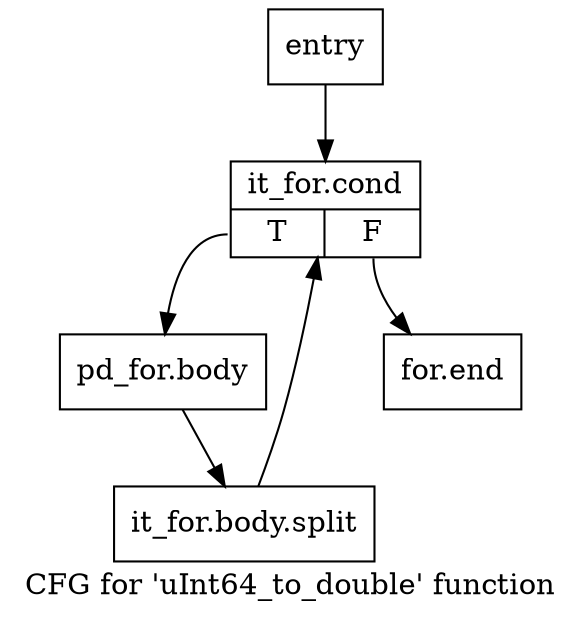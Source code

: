 digraph "CFG for 'uInt64_to_double' function" {
	label="CFG for 'uInt64_to_double' function";

	Node0x168b110 [shape=record,label="{entry}"];
	Node0x168b110 -> Node0x168b160;
	Node0x168b160 [shape=record,label="{it_for.cond|{<s0>T|<s1>F}}"];
	Node0x168b160:s0 -> Node0x168b1b0;
	Node0x168b160:s1 -> Node0x168b200;
	Node0x168b1b0 [shape=record,label="{pd_for.body}"];
	Node0x168b1b0 -> Node0x19e55c0;
	Node0x19e55c0 [shape=record,label="{it_for.body.split}"];
	Node0x19e55c0 -> Node0x168b160;
	Node0x168b200 [shape=record,label="{for.end}"];
}
